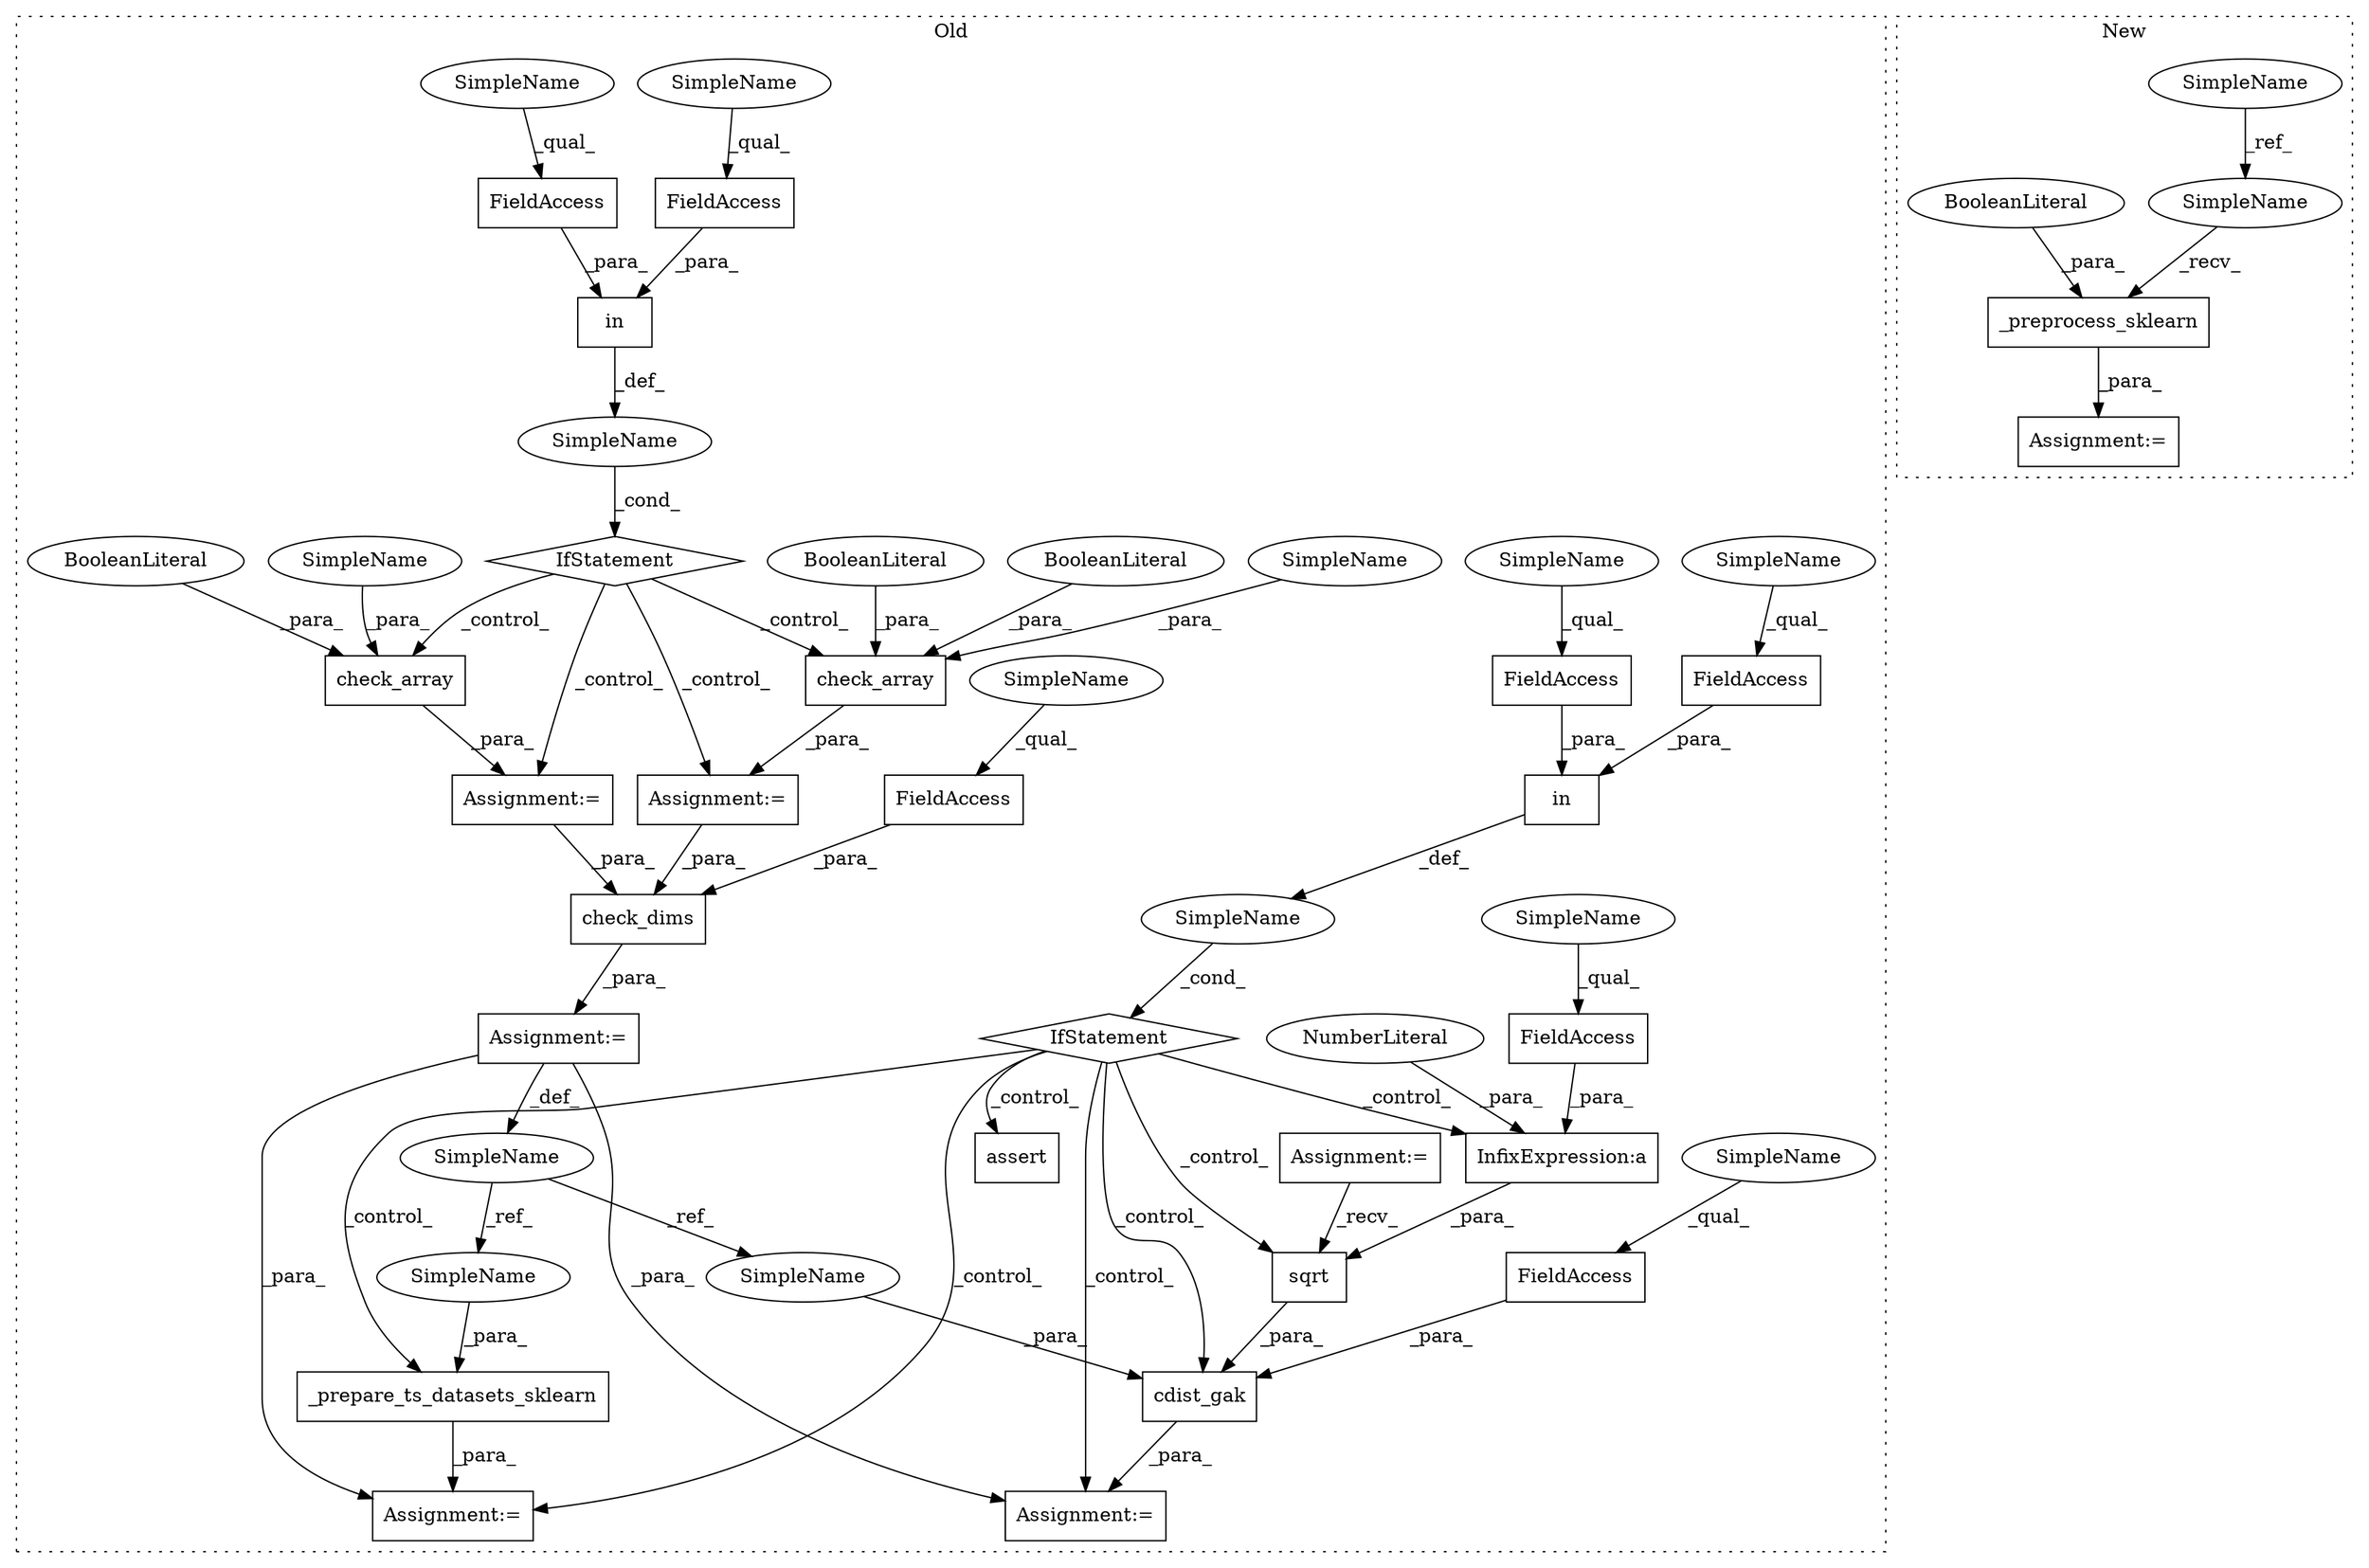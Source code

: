 digraph G {
subgraph cluster0 {
1 [label="check_array" a="32" s="9328,9352" l="12,1" shape="box"];
3 [label="check_dims" a="32" s="9477,9501" l="11,1" shape="box"];
4 [label="in" a="105" s="9273" l="43" shape="box"];
5 [label="SimpleName" a="42" s="" l="" shape="ellipse"];
6 [label="IfStatement" a="25" s="9265,9316" l="8,2" shape="diamond"];
7 [label="FieldAccess" a="22" s="9490" l="11" shape="box"];
9 [label="FieldAccess" a="22" s="9288" l="28" shape="box"];
10 [label="FieldAccess" a="22" s="9273" l="11" shape="box"];
11 [label="_prepare_ts_datasets_sklearn" a="32" s="9701,9731" l="29,1" shape="box"];
12 [label="check_array" a="32" s="9377,9395" l="12,1" shape="box"];
13 [label="BooleanLiteral" a="9" s="9342" l="4" shape="ellipse"];
15 [label="BooleanLiteral" a="9" s="9347" l="5" shape="ellipse"];
16 [label="BooleanLiteral" a="9" s="9391" l="4" shape="ellipse"];
17 [label="Assignment:=" a="7" s="9327" l="1" shape="box"];
18 [label="Assignment:=" a="7" s="9376" l="1" shape="box"];
19 [label="Assignment:=" a="7" s="9476" l="1" shape="box"];
20 [label="SimpleName" a="42" s="" l="" shape="ellipse"];
21 [label="assert" a="6" s="9569" l="7" shape="box"];
22 [label="InfixExpression:a" a="27" s="9661" l="3" shape="box"];
23 [label="NumberLiteral" a="34" s="9664" l="3" shape="ellipse"];
24 [label="in" a="105" s="9516" l="43" shape="box"];
25 [label="sqrt" a="32" s="9646,9667" l="5,1" shape="box"];
26 [label="FieldAccess" a="22" s="9516" l="11" shape="box"];
27 [label="FieldAccess" a="22" s="9531" l="28" shape="box"];
28 [label="FieldAccess" a="22" s="9651" l="10" shape="box"];
29 [label="FieldAccess" a="22" s="9628" l="11" shape="box"];
30 [label="IfStatement" a="25" s="9508,9559" l="8,2" shape="diamond"];
31 [label="cdist_gak" a="32" s="9616,9668" l="10,1" shape="box"];
32 [label="SimpleName" a="42" s="9475" l="1" shape="ellipse"];
33 [label="Assignment:=" a="7" s="9254" l="5" shape="box"];
34 [label="Assignment:=" a="7" s="9700" l="1" shape="box"];
35 [label="Assignment:=" a="7" s="9615" l="1" shape="box"];
37 [label="SimpleName" a="42" s="9340" l="1" shape="ellipse"];
38 [label="SimpleName" a="42" s="9389" l="1" shape="ellipse"];
40 [label="SimpleName" a="42" s="9626" l="1" shape="ellipse"];
41 [label="SimpleName" a="42" s="9730" l="1" shape="ellipse"];
42 [label="SimpleName" a="42" s="9288" l="4" shape="ellipse"];
43 [label="SimpleName" a="42" s="9531" l="4" shape="ellipse"];
44 [label="SimpleName" a="42" s="9490" l="4" shape="ellipse"];
45 [label="SimpleName" a="42" s="9273" l="4" shape="ellipse"];
46 [label="SimpleName" a="42" s="9628" l="4" shape="ellipse"];
47 [label="SimpleName" a="42" s="9651" l="4" shape="ellipse"];
48 [label="SimpleName" a="42" s="9516" l="4" shape="ellipse"];
label = "Old";
style="dotted";
}
subgraph cluster1 {
2 [label="_preprocess_sklearn" a="32" s="7230,7257" l="20,1" shape="box"];
8 [label="SimpleName" a="42" s="7132" l="4" shape="ellipse"];
14 [label="BooleanLiteral" a="9" s="7252" l="5" shape="ellipse"];
36 [label="Assignment:=" a="7" s="7223" l="2" shape="box"];
39 [label="SimpleName" a="42" s="7225" l="4" shape="ellipse"];
label = "New";
style="dotted";
}
1 -> 17 [label="_para_"];
2 -> 36 [label="_para_"];
3 -> 19 [label="_para_"];
4 -> 5 [label="_def_"];
5 -> 6 [label="_cond_"];
6 -> 12 [label="_control_"];
6 -> 17 [label="_control_"];
6 -> 18 [label="_control_"];
6 -> 1 [label="_control_"];
7 -> 3 [label="_para_"];
8 -> 39 [label="_ref_"];
9 -> 4 [label="_para_"];
10 -> 4 [label="_para_"];
11 -> 34 [label="_para_"];
12 -> 18 [label="_para_"];
13 -> 1 [label="_para_"];
14 -> 2 [label="_para_"];
15 -> 1 [label="_para_"];
16 -> 12 [label="_para_"];
17 -> 3 [label="_para_"];
18 -> 3 [label="_para_"];
19 -> 35 [label="_para_"];
19 -> 32 [label="_def_"];
19 -> 34 [label="_para_"];
20 -> 30 [label="_cond_"];
22 -> 25 [label="_para_"];
23 -> 22 [label="_para_"];
24 -> 20 [label="_def_"];
25 -> 31 [label="_para_"];
26 -> 24 [label="_para_"];
27 -> 24 [label="_para_"];
28 -> 22 [label="_para_"];
29 -> 31 [label="_para_"];
30 -> 34 [label="_control_"];
30 -> 11 [label="_control_"];
30 -> 31 [label="_control_"];
30 -> 35 [label="_control_"];
30 -> 21 [label="_control_"];
30 -> 25 [label="_control_"];
30 -> 22 [label="_control_"];
31 -> 35 [label="_para_"];
32 -> 41 [label="_ref_"];
32 -> 40 [label="_ref_"];
33 -> 25 [label="_recv_"];
37 -> 1 [label="_para_"];
38 -> 12 [label="_para_"];
39 -> 2 [label="_recv_"];
40 -> 31 [label="_para_"];
41 -> 11 [label="_para_"];
42 -> 9 [label="_qual_"];
43 -> 27 [label="_qual_"];
44 -> 7 [label="_qual_"];
45 -> 10 [label="_qual_"];
46 -> 29 [label="_qual_"];
47 -> 28 [label="_qual_"];
48 -> 26 [label="_qual_"];
}